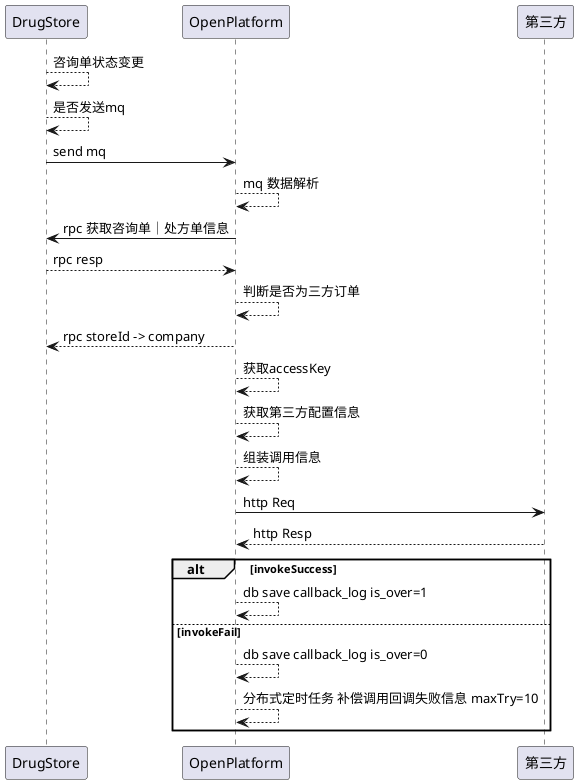 @startuml

DrugStore --> DrugStore: 咨询单状态变更
DrugStore --> DrugStore: 是否发送mq
DrugStore -> OpenPlatform: send mq
OpenPlatform --> OpenPlatform: mq 数据解析
OpenPlatform -> DrugStore: rpc 获取咨询单｜处方单信息
DrugStore --> OpenPlatform: rpc resp
OpenPlatform --> OpenPlatform: 判断是否为三方订单
OpenPlatform --> DrugStore: rpc storeId -> company
OpenPlatform --> OpenPlatform: 获取accessKey
OpenPlatform --> OpenPlatform: 获取第三方配置信息
OpenPlatform --> OpenPlatform: 组装调用信息
OpenPlatform -> 第三方: http Req
第三方 --> OpenPlatform: http Resp

alt invokeSuccess
    OpenPlatform --> OpenPlatform: db save callback_log is_over=1
else invokeFail
    OpenPlatform --> OpenPlatform: db save callback_log is_over=0
    OpenPlatform --> OpenPlatform: 分布式定时任务 补偿调用回调失败信息 maxTry=10
end
@enduml